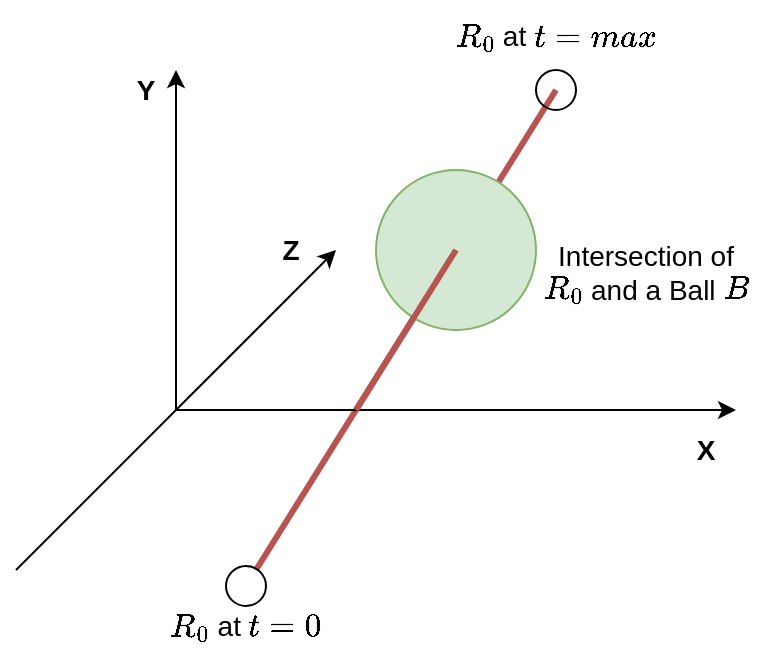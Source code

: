 <mxfile version="16.0.3" type="device"><diagram name="Page-9" id="729dJ4TSHrurEOb0Cgen"><mxGraphModel dx="807" dy="897" grid="1" gridSize="10" guides="1" tooltips="1" connect="1" arrows="1" fold="1" page="1" pageScale="1" pageWidth="827" pageHeight="1169" math="1" shadow="0"><root><mxCell id="lOtMolykNbnsPLuottrO-0"/><mxCell id="lOtMolykNbnsPLuottrO-1" parent="lOtMolykNbnsPLuottrO-0"/><mxCell id="lOtMolykNbnsPLuottrO-10" value="" style="endArrow=none;html=1;rounded=0;fontSize=14;strokeWidth=3;fillColor=#f8cecc;strokeColor=#b85450;" parent="lOtMolykNbnsPLuottrO-1" edge="1"><mxGeometry width="50" height="50" relative="1" as="geometry"><mxPoint x="240" y="440" as="sourcePoint"/><mxPoint x="390" y="200" as="targetPoint"/></mxGeometry></mxCell><mxCell id="lOtMolykNbnsPLuottrO-2" value="" style="endArrow=classic;html=1;rounded=0;fontSize=14;strokeWidth=1;" parent="lOtMolykNbnsPLuottrO-1" edge="1"><mxGeometry width="50" height="50" relative="1" as="geometry"><mxPoint x="200" y="360" as="sourcePoint"/><mxPoint x="200" y="190" as="targetPoint"/></mxGeometry></mxCell><mxCell id="lOtMolykNbnsPLuottrO-3" value="" style="endArrow=classic;html=1;rounded=0;fontSize=14;strokeWidth=1;" parent="lOtMolykNbnsPLuottrO-1" edge="1"><mxGeometry width="50" height="50" relative="1" as="geometry"><mxPoint x="200" y="360" as="sourcePoint"/><mxPoint x="480" y="360" as="targetPoint"/></mxGeometry></mxCell><mxCell id="lOtMolykNbnsPLuottrO-4" value="" style="endArrow=classic;html=1;rounded=0;fontSize=14;strokeWidth=1;" parent="lOtMolykNbnsPLuottrO-1" edge="1"><mxGeometry width="50" height="50" relative="1" as="geometry"><mxPoint x="120" y="440" as="sourcePoint"/><mxPoint x="280" y="280" as="targetPoint"/></mxGeometry></mxCell><mxCell id="lOtMolykNbnsPLuottrO-7" value="" style="ellipse;whiteSpace=wrap;html=1;aspect=fixed;fontSize=14;fillColor=#d5e8d4;strokeColor=#82b366;" parent="lOtMolykNbnsPLuottrO-1" vertex="1"><mxGeometry x="300" y="240" width="80" height="80" as="geometry"/></mxCell><mxCell id="lOtMolykNbnsPLuottrO-11" value="" style="endArrow=none;html=1;rounded=0;fontSize=14;strokeWidth=3;fillColor=#f8cecc;strokeColor=#b85450;" parent="lOtMolykNbnsPLuottrO-1" edge="1"><mxGeometry width="50" height="50" relative="1" as="geometry"><mxPoint x="290" y="360" as="sourcePoint"/><mxPoint x="340" y="280" as="targetPoint"/></mxGeometry></mxCell><mxCell id="lOtMolykNbnsPLuottrO-12" value="" style="ellipse;whiteSpace=wrap;html=1;aspect=fixed;fontSize=14;fillColor=none;" parent="lOtMolykNbnsPLuottrO-1" vertex="1"><mxGeometry x="225" y="438" width="20" height="20" as="geometry"/></mxCell><mxCell id="lOtMolykNbnsPLuottrO-14" value="" style="ellipse;whiteSpace=wrap;html=1;aspect=fixed;fontSize=14;fillColor=none;" parent="lOtMolykNbnsPLuottrO-1" vertex="1"><mxGeometry x="380" y="190" width="20" height="20" as="geometry"/></mxCell><mxCell id="lOtMolykNbnsPLuottrO-15" value="\(R_0\) at \(t = max\)" style="text;html=1;strokeColor=none;fillColor=none;align=center;verticalAlign=middle;whiteSpace=wrap;rounded=0;fontSize=14;" parent="lOtMolykNbnsPLuottrO-1" vertex="1"><mxGeometry x="335" y="155" width="110" height="35" as="geometry"/></mxCell><mxCell id="lOtMolykNbnsPLuottrO-16" value="\(R_0\) at \(t = 0\)" style="text;html=1;strokeColor=none;fillColor=none;align=center;verticalAlign=middle;whiteSpace=wrap;rounded=0;fontSize=14;" parent="lOtMolykNbnsPLuottrO-1" vertex="1"><mxGeometry x="180" y="450" width="110" height="35" as="geometry"/></mxCell><mxCell id="lOtMolykNbnsPLuottrO-17" value="&lt;b&gt;X&lt;/b&gt;" style="text;html=1;strokeColor=none;fillColor=none;align=center;verticalAlign=middle;whiteSpace=wrap;rounded=0;fontSize=14;" parent="lOtMolykNbnsPLuottrO-1" vertex="1"><mxGeometry x="450" y="370" width="30" height="20" as="geometry"/></mxCell><mxCell id="lOtMolykNbnsPLuottrO-18" value="&lt;b&gt;Z&lt;/b&gt;" style="text;html=1;strokeColor=none;fillColor=none;align=center;verticalAlign=middle;whiteSpace=wrap;rounded=0;fontSize=14;" parent="lOtMolykNbnsPLuottrO-1" vertex="1"><mxGeometry x="245" y="267.5" width="25" height="25" as="geometry"/></mxCell><mxCell id="lOtMolykNbnsPLuottrO-19" value="&lt;b&gt;Y&lt;/b&gt;" style="text;html=1;strokeColor=none;fillColor=none;align=center;verticalAlign=middle;whiteSpace=wrap;rounded=0;fontSize=14;" parent="lOtMolykNbnsPLuottrO-1" vertex="1"><mxGeometry x="170" y="185" width="30" height="30" as="geometry"/></mxCell><mxCell id="lOtMolykNbnsPLuottrO-20" value="Intersection of \(R_0\) and a Ball \(B\)" style="text;html=1;strokeColor=none;fillColor=none;align=center;verticalAlign=middle;whiteSpace=wrap;rounded=0;fontSize=14;" parent="lOtMolykNbnsPLuottrO-1" vertex="1"><mxGeometry x="380" y="267.5" width="110" height="47.5" as="geometry"/></mxCell></root></mxGraphModel></diagram></mxfile>